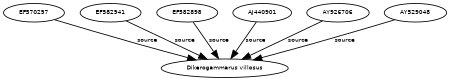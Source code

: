 digraph G {
size="3,3";
node [fontsize=7, fontname="Helvetica"];
edge [fontsize=7, fontname="Helvetica"];
node0 [label="Dikerogammarus villosus", width=0.27433100247,height=0.27433100247];
node1 [label="EF570297", width=0.27433100247,height=0.27433100247];
node2 [label="EF582941", width=0.27433100247,height=0.27433100247];
node3 [label="EF582898", width=0.27433100247,height=0.27433100247];
node4 [label="AJ440901", width=0.27433100247,height=0.27433100247];
node5 [label="AY926706", width=0.27433100247,height=0.27433100247];
node6 [label="AY529048", width=0.27433100247,height=0.27433100247];
node1 -> node0 [label="source"];
node2 -> node0 [label="source"];
node3 -> node0 [label="source"];
node4 -> node0 [label="source"];
node5 -> node0 [label="source"];
node6 -> node0 [label="source"];
}

